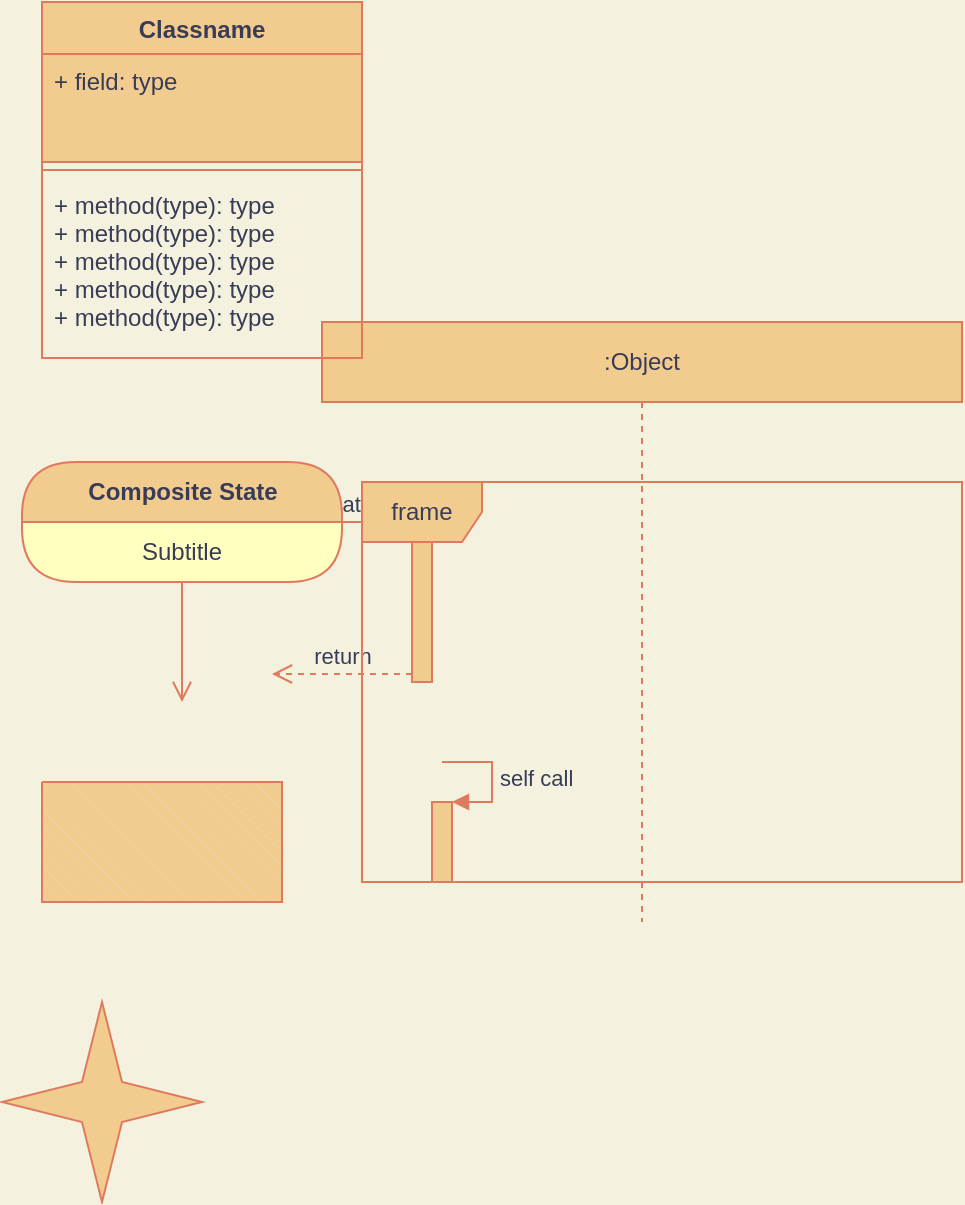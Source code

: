 <mxfile version="13.11.0" type="github"><diagram id="s5J6SrvFvqpkdjIA4lPr" name="第 1 页"><mxGraphModel dx="1422" dy="762" grid="1" gridSize="10" guides="1" tooltips="1" connect="1" arrows="1" fold="1" page="1" pageScale="1" pageWidth="827" pageHeight="1169" background="#F4F1DE" math="0" shadow="0"><root><mxCell id="0"/><mxCell id="1" parent="0"/><mxCell id="tRWlIm5Pw1-VnzRmWMJ7-1" value=":Object" style="shape=umlLifeline;perimeter=lifelinePerimeter;whiteSpace=wrap;html=1;container=1;collapsible=0;recursiveResize=0;outlineConnect=0;fillColor=#F2CC8F;strokeColor=#E07A5F;fontColor=#393C56;" parent="1" vertex="1"><mxGeometry x="270" y="190" width="320" height="300" as="geometry"/></mxCell><mxCell id="tRWlIm5Pw1-VnzRmWMJ7-2" value="" style="html=1;points=[];perimeter=orthogonalPerimeter;fillColor=#F2CC8F;strokeColor=#E07A5F;fontColor=#393C56;" parent="tRWlIm5Pw1-VnzRmWMJ7-1" vertex="1"><mxGeometry x="45" y="100" width="10" height="80" as="geometry"/></mxCell><mxCell id="tRWlIm5Pw1-VnzRmWMJ7-3" value="dispatch" style="html=1;verticalAlign=bottom;endArrow=block;entryX=0;entryY=0;strokeColor=#E07A5F;fontColor=#393C56;labelBackgroundColor=#F4F1DE;" parent="tRWlIm5Pw1-VnzRmWMJ7-1" target="tRWlIm5Pw1-VnzRmWMJ7-2" edge="1"><mxGeometry relative="1" as="geometry"><mxPoint x="-25" y="100" as="sourcePoint"/></mxGeometry></mxCell><mxCell id="tRWlIm5Pw1-VnzRmWMJ7-4" value="return" style="html=1;verticalAlign=bottom;endArrow=open;dashed=1;endSize=8;exitX=0;exitY=0.95;strokeColor=#E07A5F;fontColor=#393C56;labelBackgroundColor=#F4F1DE;" parent="tRWlIm5Pw1-VnzRmWMJ7-1" source="tRWlIm5Pw1-VnzRmWMJ7-2" edge="1"><mxGeometry relative="1" as="geometry"><mxPoint x="-25" y="176" as="targetPoint"/></mxGeometry></mxCell><mxCell id="tRWlIm5Pw1-VnzRmWMJ7-5" value="" style="html=1;points=[];perimeter=orthogonalPerimeter;fillColor=#F2CC8F;strokeColor=#E07A5F;fontColor=#393C56;" parent="tRWlIm5Pw1-VnzRmWMJ7-1" vertex="1"><mxGeometry x="55" y="240" width="10" height="40" as="geometry"/></mxCell><mxCell id="tRWlIm5Pw1-VnzRmWMJ7-6" value="self call" style="edgeStyle=orthogonalEdgeStyle;html=1;align=left;spacingLeft=2;endArrow=block;rounded=0;entryX=1;entryY=0;strokeColor=#E07A5F;fontColor=#393C56;labelBackgroundColor=#F4F1DE;" parent="tRWlIm5Pw1-VnzRmWMJ7-1" target="tRWlIm5Pw1-VnzRmWMJ7-5" edge="1"><mxGeometry relative="1" as="geometry"><mxPoint x="60" y="220" as="sourcePoint"/><Array as="points"><mxPoint x="85" y="220"/></Array></mxGeometry></mxCell><mxCell id="tRWlIm5Pw1-VnzRmWMJ7-7" value="frame" style="shape=umlFrame;whiteSpace=wrap;html=1;fillColor=#F2CC8F;strokeColor=#E07A5F;fontColor=#393C56;" parent="tRWlIm5Pw1-VnzRmWMJ7-1" vertex="1"><mxGeometry x="20" y="80" width="300" height="200" as="geometry"/></mxCell><mxCell id="tRWlIm5Pw1-VnzRmWMJ7-8" value="Composite State" style="swimlane;html=1;fontStyle=1;align=center;verticalAlign=middle;childLayout=stackLayout;horizontal=1;startSize=30;horizontalStack=0;resizeParent=0;resizeLast=1;container=0;fontColor=#393C56;collapsible=0;rounded=1;arcSize=30;strokeColor=#E07A5F;fillColor=#F2CC8F;swimlaneFillColor=#ffffc0;dropTarget=0;" parent="1" vertex="1"><mxGeometry x="120" y="260" width="160" height="60" as="geometry"/></mxCell><mxCell id="tRWlIm5Pw1-VnzRmWMJ7-9" value="Subtitle" style="text;html=1;strokeColor=none;fillColor=none;align=center;verticalAlign=middle;spacingLeft=4;spacingRight=4;whiteSpace=wrap;overflow=hidden;rotatable=0;fontColor=#393C56;" parent="tRWlIm5Pw1-VnzRmWMJ7-8" vertex="1"><mxGeometry y="30" width="160" height="30" as="geometry"/></mxCell><mxCell id="tRWlIm5Pw1-VnzRmWMJ7-10" value="" style="edgeStyle=orthogonalEdgeStyle;html=1;verticalAlign=bottom;endArrow=open;endSize=8;strokeColor=#E07A5F;fontColor=#393C56;labelBackgroundColor=#F4F1DE;" parent="1" source="tRWlIm5Pw1-VnzRmWMJ7-8" edge="1"><mxGeometry relative="1" as="geometry"><mxPoint x="200" y="380" as="targetPoint"/></mxGeometry></mxCell><mxCell id="tRWlIm5Pw1-VnzRmWMJ7-11" value="Classname" style="swimlane;fontStyle=1;align=center;verticalAlign=top;childLayout=stackLayout;horizontal=1;startSize=26;horizontalStack=0;resizeParent=1;resizeParentMax=0;resizeLast=0;collapsible=1;marginBottom=0;fillColor=#F2CC8F;strokeColor=#E07A5F;fontColor=#393C56;" parent="1" vertex="1"><mxGeometry x="130" y="30" width="160" height="178" as="geometry"><mxRectangle x="130" y="30" width="100" height="26" as="alternateBounds"/></mxGeometry></mxCell><mxCell id="tRWlIm5Pw1-VnzRmWMJ7-12" value="+ field: type" style="text;strokeColor=#E07A5F;fillColor=#F2CC8F;align=left;verticalAlign=top;spacingLeft=4;spacingRight=4;overflow=hidden;rotatable=0;points=[[0,0.5],[1,0.5]];portConstraint=eastwest;fontColor=#393C56;" parent="tRWlIm5Pw1-VnzRmWMJ7-11" vertex="1"><mxGeometry y="26" width="160" height="54" as="geometry"/></mxCell><mxCell id="tRWlIm5Pw1-VnzRmWMJ7-13" value="" style="line;strokeWidth=1;fillColor=none;align=left;verticalAlign=middle;spacingTop=-1;spacingLeft=3;spacingRight=3;rotatable=0;labelPosition=right;points=[];portConstraint=eastwest;strokeColor=#E07A5F;fontColor=#393C56;labelBackgroundColor=#F4F1DE;" parent="tRWlIm5Pw1-VnzRmWMJ7-11" vertex="1"><mxGeometry y="80" width="160" height="8" as="geometry"/></mxCell><mxCell id="tRWlIm5Pw1-VnzRmWMJ7-14" value="+ method(type): type&#10;+ method(type): type&#10;+ method(type): type&#10;+ method(type): type&#10;+ method(type): type" style="text;strokeColor=none;fillColor=none;align=left;verticalAlign=top;spacingLeft=4;spacingRight=4;overflow=hidden;rotatable=0;points=[[0,0.5],[1,0.5]];portConstraint=eastwest;fontColor=#393C56;" parent="tRWlIm5Pw1-VnzRmWMJ7-11" vertex="1"><mxGeometry y="88" width="160" height="90" as="geometry"/></mxCell><mxCell id="tRWlIm5Pw1-VnzRmWMJ7-15" value="" style="verticalLabelPosition=bottom;verticalAlign=top;html=1;shape=mxgraph.basic.4_point_star_2;dx=0.8;rounded=0;sketch=0;strokeColor=#E07A5F;fillColor=#F2CC8F;fontColor=#393C56;" parent="1" vertex="1"><mxGeometry x="110" y="530" width="100" height="100" as="geometry"/></mxCell><mxCell id="tRWlIm5Pw1-VnzRmWMJ7-16" value="" style="verticalLabelPosition=bottom;verticalAlign=top;html=1;shape=mxgraph.basic.patternFillRect;fillStyle=diagRev;step=5;fillStrokeWidth=0.2;fillStrokeColor=#dddddd;rounded=0;sketch=0;strokeColor=#E07A5F;fillColor=#F2CC8F;fontColor=#393C56;" parent="1" vertex="1"><mxGeometry x="130" y="420" width="120" height="60" as="geometry"/></mxCell></root></mxGraphModel></diagram></mxfile>